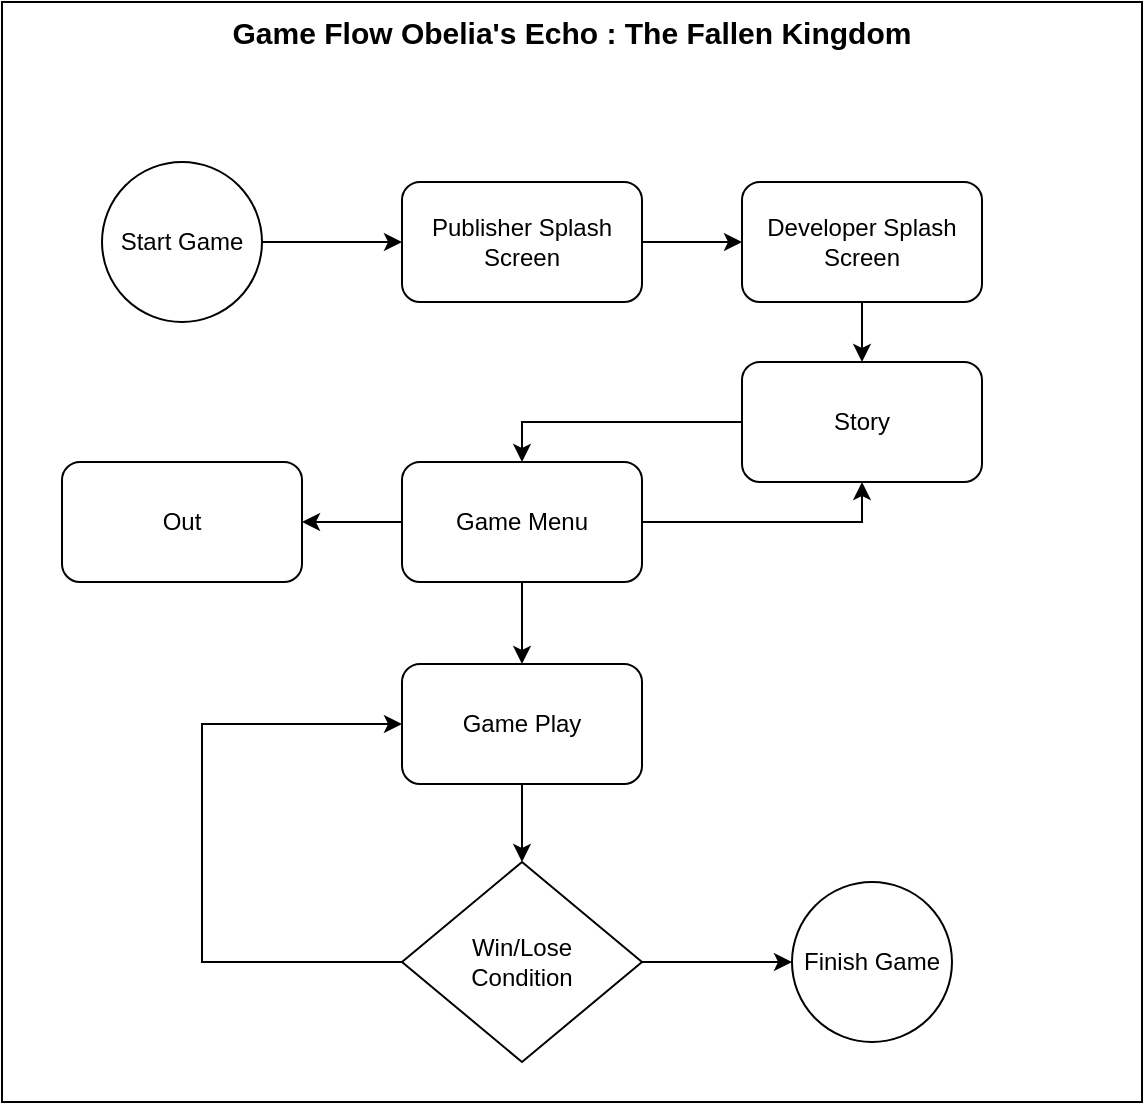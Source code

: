 <mxfile version="24.7.17">
  <diagram name="Page-1" id="YWijjSn8NmX1adivSy9D">
    <mxGraphModel dx="934" dy="525" grid="1" gridSize="10" guides="1" tooltips="1" connect="1" arrows="1" fold="1" page="1" pageScale="1" pageWidth="850" pageHeight="1100" math="0" shadow="0">
      <root>
        <mxCell id="0" />
        <mxCell id="1" parent="0" />
        <mxCell id="sqUQeC1FOV0gbyGXomjV-1" value="Game Flow Obelia&#39;s Echo : The Fallen Kingdom" style="rounded=0;whiteSpace=wrap;html=1;verticalAlign=top;fontStyle=1;fontSize=15;" parent="1" vertex="1">
          <mxGeometry x="150" y="30" width="570" height="550" as="geometry" />
        </mxCell>
        <mxCell id="pGigfK_zn2JgBrgycs7p-1" value="" style="edgeStyle=orthogonalEdgeStyle;rounded=0;orthogonalLoop=1;jettySize=auto;html=1;" edge="1" parent="1" source="sqUQeC1FOV0gbyGXomjV-3" target="sqUQeC1FOV0gbyGXomjV-4">
          <mxGeometry relative="1" as="geometry" />
        </mxCell>
        <mxCell id="sqUQeC1FOV0gbyGXomjV-3" value="Start Game" style="ellipse;whiteSpace=wrap;html=1;aspect=fixed;" parent="1" vertex="1">
          <mxGeometry x="200" y="110" width="80" height="80" as="geometry" />
        </mxCell>
        <mxCell id="pGigfK_zn2JgBrgycs7p-2" value="" style="edgeStyle=orthogonalEdgeStyle;rounded=0;orthogonalLoop=1;jettySize=auto;html=1;" edge="1" parent="1" source="sqUQeC1FOV0gbyGXomjV-4" target="sqUQeC1FOV0gbyGXomjV-5">
          <mxGeometry relative="1" as="geometry" />
        </mxCell>
        <mxCell id="sqUQeC1FOV0gbyGXomjV-4" value="Publisher Splash Screen" style="rounded=1;whiteSpace=wrap;html=1;" parent="1" vertex="1">
          <mxGeometry x="350" y="120" width="120" height="60" as="geometry" />
        </mxCell>
        <mxCell id="pGigfK_zn2JgBrgycs7p-4" value="" style="edgeStyle=orthogonalEdgeStyle;rounded=0;orthogonalLoop=1;jettySize=auto;html=1;" edge="1" parent="1" source="sqUQeC1FOV0gbyGXomjV-5" target="sqUQeC1FOV0gbyGXomjV-7">
          <mxGeometry relative="1" as="geometry" />
        </mxCell>
        <mxCell id="sqUQeC1FOV0gbyGXomjV-5" value="Developer Splash Screen" style="rounded=1;whiteSpace=wrap;html=1;" parent="1" vertex="1">
          <mxGeometry x="520" y="120" width="120" height="60" as="geometry" />
        </mxCell>
        <mxCell id="pGigfK_zn2JgBrgycs7p-6" value="" style="edgeStyle=orthogonalEdgeStyle;rounded=0;orthogonalLoop=1;jettySize=auto;html=1;" edge="1" parent="1" source="sqUQeC1FOV0gbyGXomjV-6" target="sqUQeC1FOV0gbyGXomjV-7">
          <mxGeometry relative="1" as="geometry">
            <Array as="points">
              <mxPoint x="580" y="290" />
            </Array>
          </mxGeometry>
        </mxCell>
        <mxCell id="pGigfK_zn2JgBrgycs7p-7" value="" style="edgeStyle=orthogonalEdgeStyle;rounded=0;orthogonalLoop=1;jettySize=auto;html=1;" edge="1" parent="1" source="sqUQeC1FOV0gbyGXomjV-6" target="sqUQeC1FOV0gbyGXomjV-10">
          <mxGeometry relative="1" as="geometry" />
        </mxCell>
        <mxCell id="pGigfK_zn2JgBrgycs7p-8" value="" style="edgeStyle=orthogonalEdgeStyle;rounded=0;orthogonalLoop=1;jettySize=auto;html=1;" edge="1" parent="1" source="sqUQeC1FOV0gbyGXomjV-6" target="sqUQeC1FOV0gbyGXomjV-8">
          <mxGeometry relative="1" as="geometry" />
        </mxCell>
        <mxCell id="sqUQeC1FOV0gbyGXomjV-6" value="Game Menu" style="rounded=1;whiteSpace=wrap;html=1;" parent="1" vertex="1">
          <mxGeometry x="350" y="260" width="120" height="60" as="geometry" />
        </mxCell>
        <mxCell id="pGigfK_zn2JgBrgycs7p-5" value="" style="edgeStyle=orthogonalEdgeStyle;rounded=0;orthogonalLoop=1;jettySize=auto;html=1;entryX=0.5;entryY=0;entryDx=0;entryDy=0;" edge="1" parent="1" source="sqUQeC1FOV0gbyGXomjV-7" target="sqUQeC1FOV0gbyGXomjV-6">
          <mxGeometry relative="1" as="geometry" />
        </mxCell>
        <mxCell id="sqUQeC1FOV0gbyGXomjV-7" value="Story" style="rounded=1;whiteSpace=wrap;html=1;" parent="1" vertex="1">
          <mxGeometry x="520" y="210" width="120" height="60" as="geometry" />
        </mxCell>
        <mxCell id="pGigfK_zn2JgBrgycs7p-10" value="" style="edgeStyle=orthogonalEdgeStyle;rounded=0;orthogonalLoop=1;jettySize=auto;html=1;" edge="1" parent="1" source="sqUQeC1FOV0gbyGXomjV-8" target="sqUQeC1FOV0gbyGXomjV-12">
          <mxGeometry relative="1" as="geometry" />
        </mxCell>
        <mxCell id="sqUQeC1FOV0gbyGXomjV-8" value="Game Play" style="rounded=1;whiteSpace=wrap;html=1;" parent="1" vertex="1">
          <mxGeometry x="350" y="361" width="120" height="60" as="geometry" />
        </mxCell>
        <mxCell id="sqUQeC1FOV0gbyGXomjV-10" value="Out" style="rounded=1;whiteSpace=wrap;html=1;" parent="1" vertex="1">
          <mxGeometry x="180" y="260" width="120" height="60" as="geometry" />
        </mxCell>
        <mxCell id="sqUQeC1FOV0gbyGXomjV-11" value="Finish Game" style="ellipse;whiteSpace=wrap;html=1;aspect=fixed;" parent="1" vertex="1">
          <mxGeometry x="545" y="470" width="80" height="80" as="geometry" />
        </mxCell>
        <mxCell id="pGigfK_zn2JgBrgycs7p-12" value="" style="edgeStyle=orthogonalEdgeStyle;rounded=0;orthogonalLoop=1;jettySize=auto;html=1;" edge="1" parent="1" source="sqUQeC1FOV0gbyGXomjV-12" target="sqUQeC1FOV0gbyGXomjV-11">
          <mxGeometry relative="1" as="geometry" />
        </mxCell>
        <mxCell id="sqUQeC1FOV0gbyGXomjV-12" value="Win/Lose&lt;div&gt;Condition&lt;/div&gt;" style="rhombus;whiteSpace=wrap;html=1;" parent="1" vertex="1">
          <mxGeometry x="350" y="460" width="120" height="100" as="geometry" />
        </mxCell>
        <mxCell id="pGigfK_zn2JgBrgycs7p-11" value="" style="endArrow=classic;html=1;rounded=0;" edge="1" parent="1" source="sqUQeC1FOV0gbyGXomjV-12" target="sqUQeC1FOV0gbyGXomjV-8">
          <mxGeometry width="50" height="50" relative="1" as="geometry">
            <mxPoint x="410" y="390" as="sourcePoint" />
            <mxPoint x="460" y="340" as="targetPoint" />
            <Array as="points">
              <mxPoint x="250" y="510" />
              <mxPoint x="250" y="391" />
            </Array>
          </mxGeometry>
        </mxCell>
      </root>
    </mxGraphModel>
  </diagram>
</mxfile>
